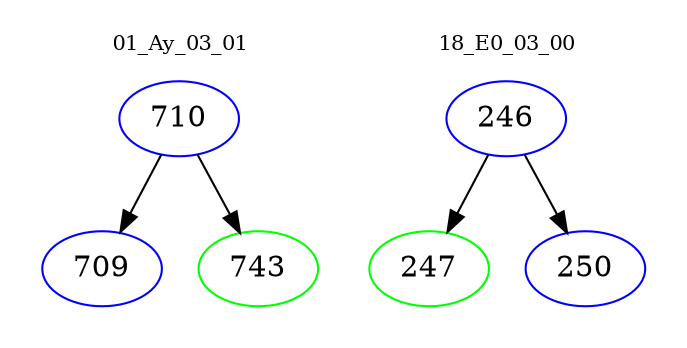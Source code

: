 digraph{
subgraph cluster_0 {
color = white
label = "01_Ay_03_01";
fontsize=10;
T0_710 [label="710", color="blue"]
T0_710 -> T0_709 [color="black"]
T0_709 [label="709", color="blue"]
T0_710 -> T0_743 [color="black"]
T0_743 [label="743", color="green"]
}
subgraph cluster_1 {
color = white
label = "18_E0_03_00";
fontsize=10;
T1_246 [label="246", color="blue"]
T1_246 -> T1_247 [color="black"]
T1_247 [label="247", color="green"]
T1_246 -> T1_250 [color="black"]
T1_250 [label="250", color="blue"]
}
}
